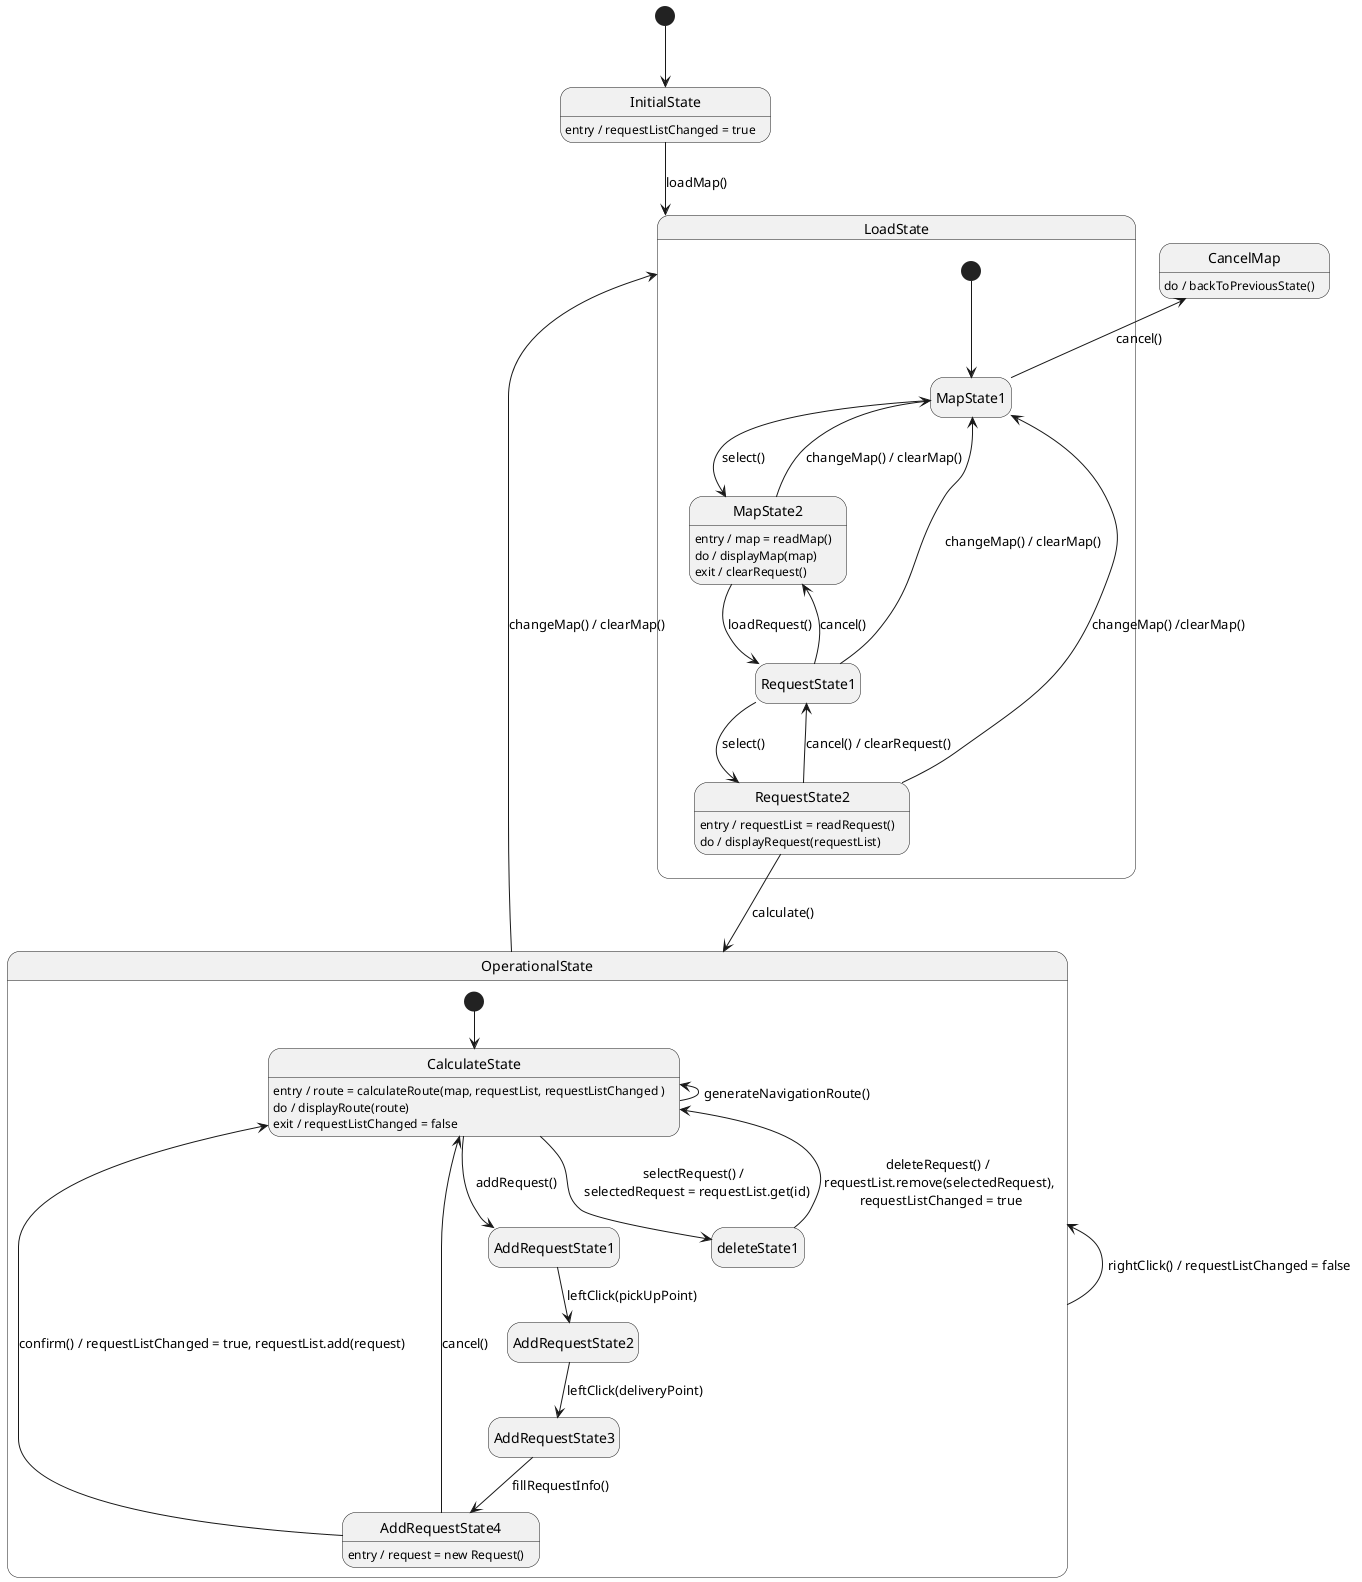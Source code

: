 @startuml
hide empty description

[*] -down-> InitialState
InitialState -down-> LoadState : loadMap()

InitialState : entry / requestListChanged = true

state CancelMap
CancelMap : do / backToPreviousState()

state LoadState {
    [*] -down-> MapState1
'    MapState1 : entry / isLoaded = isLoaded()

    MapState1 -right-> MapState2 : select()
    MapState1 -up-> CancelMap : cancel()
    MapState2 : entry / map = readMap()

    MapState2 : do / displayMap(map)
    MapState2 : exit / clearRequest()

    MapState2 -up-> MapState1 : changeMap() / clearMap()

    MapState2 -down-> RequestState1 : loadRequest()
    RequestState1 -down-> RequestState2 : select()
    RequestState1 -up-> MapState2 : cancel()
    RequestState2 -up-> RequestState1 : cancel() / clearRequest()

    RequestState1 -left-> MapState1 : changeMap() / clearMap()
    RequestState2 -left-> MapState1 : changeMap() /clearMap()

    RequestState2 : entry / requestList = readRequest()
    RequestState2 : do / displayRequest(requestList)
}

'CancelMap -up-> InitialState : [ !isLoaded ]
'CancelMap -left-> MapState2 : [ isLoaded ]

RequestState2 -down-> OperationalState : calculate()

OperationalState -up-> OperationalState : rightClick() / requestListChanged = false
OperationalState -up-> LoadState : changeMap() / clearMap()
state OperationalState {
    [*] -down-> CalculateState
    CalculateState : entry / route = calculateRoute(map, requestList, requestListChanged )
    CalculateState : do / displayRoute(route)
    CalculateState : exit / requestListChanged = false

    CalculateState -down-> AddRequestState1 : addRequest()
    AddRequestState1 -down-> AddRequestState2 : leftClick(pickUpPoint)
    AddRequestState2 -down-> AddRequestState3 : leftClick(deliveryPoint)
    AddRequestState3 -down-> AddRequestState4 : fillRequestInfo()
    AddRequestState4 : entry / request = new Request()
    AddRequestState4 -left-> CalculateState : confirm() / requestListChanged = true, requestList.add(request)
    AddRequestState4 -left->CalculateState : cancel()

    CalculateState -down-> deleteState1 : selectRequest() / \n selectedRequest = requestList.get(id)
    deleteState1 -up-> CalculateState : deleteRequest() / \n requestList.remove(selectedRequest), \n requestListChanged = true

    CalculateState -up-> CalculateState : generateNavigationRoute()
}
@enduml